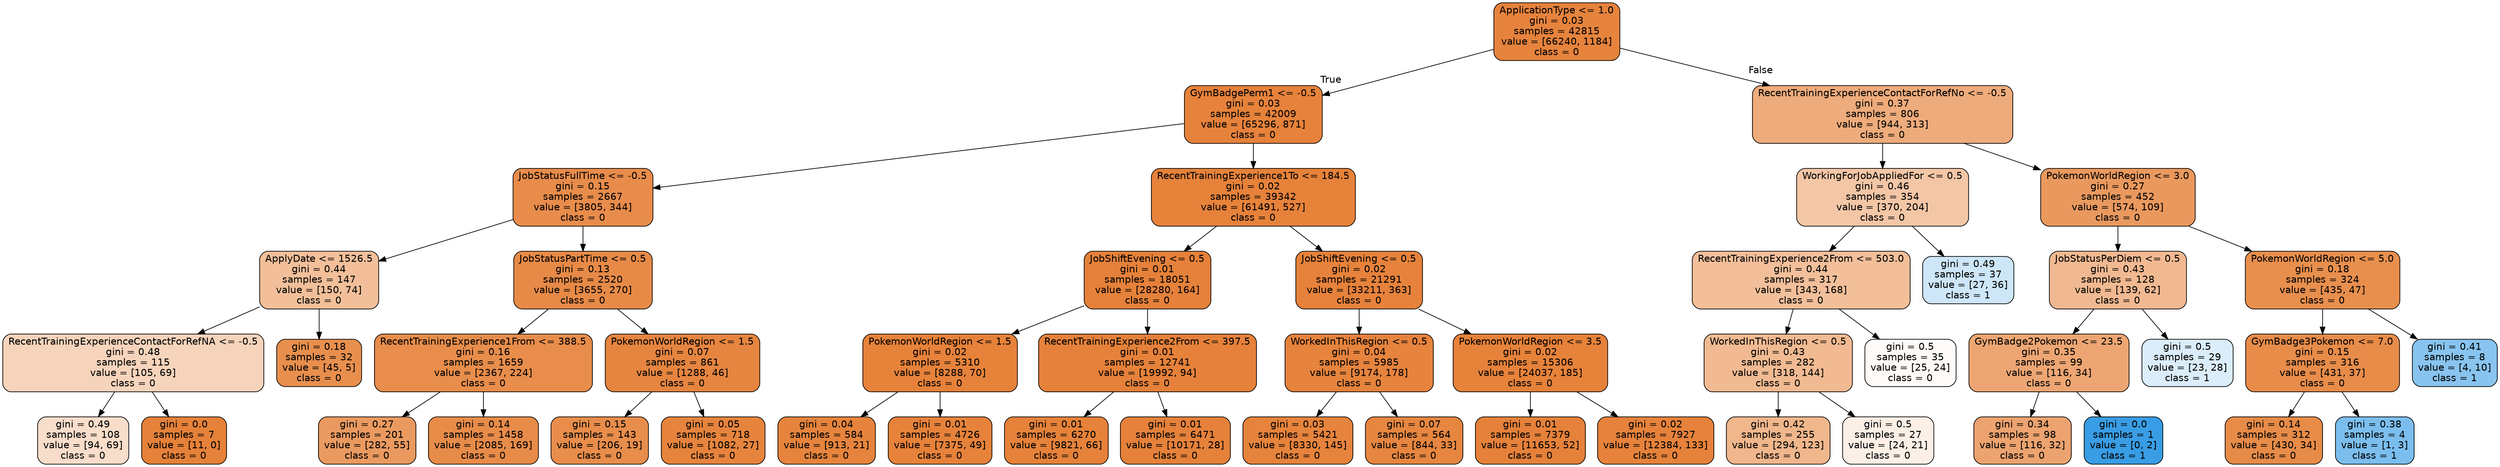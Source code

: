 digraph Tree {
node [shape=box, style="filled, rounded", color="black", fontname=helvetica] ;
edge [fontname=helvetica] ;
0 [label="ApplicationType <= 1.0\ngini = 0.03\nsamples = 42815\nvalue = [66240, 1184]\nclass = 0", fillcolor="#e58139fa"] ;
1 [label="GymBadgePerm1 <= -0.5\ngini = 0.03\nsamples = 42009\nvalue = [65296, 871]\nclass = 0", fillcolor="#e58139fc"] ;
0 -> 1 [labeldistance=2.5, labelangle=45, headlabel="True"] ;
2 [label="JobStatusFullTime <= -0.5\ngini = 0.15\nsamples = 2667\nvalue = [3805, 344]\nclass = 0", fillcolor="#e58139e8"] ;
1 -> 2 ;
3 [label="ApplyDate <= 1526.5\ngini = 0.44\nsamples = 147\nvalue = [150, 74]\nclass = 0", fillcolor="#e5813981"] ;
2 -> 3 ;
4 [label="RecentTrainingExperienceContactForRefNA <= -0.5\ngini = 0.48\nsamples = 115\nvalue = [105, 69]\nclass = 0", fillcolor="#e5813957"] ;
3 -> 4 ;
5 [label="gini = 0.49\nsamples = 108\nvalue = [94, 69]\nclass = 0", fillcolor="#e5813944"] ;
4 -> 5 ;
6 [label="gini = 0.0\nsamples = 7\nvalue = [11, 0]\nclass = 0", fillcolor="#e58139ff"] ;
4 -> 6 ;
7 [label="gini = 0.18\nsamples = 32\nvalue = [45, 5]\nclass = 0", fillcolor="#e58139e3"] ;
3 -> 7 ;
8 [label="JobStatusPartTime <= 0.5\ngini = 0.13\nsamples = 2520\nvalue = [3655, 270]\nclass = 0", fillcolor="#e58139ec"] ;
2 -> 8 ;
9 [label="RecentTrainingExperience1From <= 388.5\ngini = 0.16\nsamples = 1659\nvalue = [2367, 224]\nclass = 0", fillcolor="#e58139e7"] ;
8 -> 9 ;
10 [label="gini = 0.27\nsamples = 201\nvalue = [282, 55]\nclass = 0", fillcolor="#e58139cd"] ;
9 -> 10 ;
11 [label="gini = 0.14\nsamples = 1458\nvalue = [2085, 169]\nclass = 0", fillcolor="#e58139ea"] ;
9 -> 11 ;
12 [label="PokemonWorldRegion <= 1.5\ngini = 0.07\nsamples = 861\nvalue = [1288, 46]\nclass = 0", fillcolor="#e58139f6"] ;
8 -> 12 ;
13 [label="gini = 0.15\nsamples = 143\nvalue = [206, 19]\nclass = 0", fillcolor="#e58139e7"] ;
12 -> 13 ;
14 [label="gini = 0.05\nsamples = 718\nvalue = [1082, 27]\nclass = 0", fillcolor="#e58139f9"] ;
12 -> 14 ;
15 [label="RecentTrainingExperience1To <= 184.5\ngini = 0.02\nsamples = 39342\nvalue = [61491, 527]\nclass = 0", fillcolor="#e58139fd"] ;
1 -> 15 ;
16 [label="JobShiftEvening <= 0.5\ngini = 0.01\nsamples = 18051\nvalue = [28280, 164]\nclass = 0", fillcolor="#e58139fe"] ;
15 -> 16 ;
17 [label="PokemonWorldRegion <= 1.5\ngini = 0.02\nsamples = 5310\nvalue = [8288, 70]\nclass = 0", fillcolor="#e58139fd"] ;
16 -> 17 ;
18 [label="gini = 0.04\nsamples = 584\nvalue = [913, 21]\nclass = 0", fillcolor="#e58139f9"] ;
17 -> 18 ;
19 [label="gini = 0.01\nsamples = 4726\nvalue = [7375, 49]\nclass = 0", fillcolor="#e58139fd"] ;
17 -> 19 ;
20 [label="RecentTrainingExperience2From <= 397.5\ngini = 0.01\nsamples = 12741\nvalue = [19992, 94]\nclass = 0", fillcolor="#e58139fe"] ;
16 -> 20 ;
21 [label="gini = 0.01\nsamples = 6270\nvalue = [9821, 66]\nclass = 0", fillcolor="#e58139fd"] ;
20 -> 21 ;
22 [label="gini = 0.01\nsamples = 6471\nvalue = [10171, 28]\nclass = 0", fillcolor="#e58139fe"] ;
20 -> 22 ;
23 [label="JobShiftEvening <= 0.5\ngini = 0.02\nsamples = 21291\nvalue = [33211, 363]\nclass = 0", fillcolor="#e58139fc"] ;
15 -> 23 ;
24 [label="WorkedInThisRegion <= 0.5\ngini = 0.04\nsamples = 5985\nvalue = [9174, 178]\nclass = 0", fillcolor="#e58139fa"] ;
23 -> 24 ;
25 [label="gini = 0.03\nsamples = 5421\nvalue = [8330, 145]\nclass = 0", fillcolor="#e58139fb"] ;
24 -> 25 ;
26 [label="gini = 0.07\nsamples = 564\nvalue = [844, 33]\nclass = 0", fillcolor="#e58139f5"] ;
24 -> 26 ;
27 [label="PokemonWorldRegion <= 3.5\ngini = 0.02\nsamples = 15306\nvalue = [24037, 185]\nclass = 0", fillcolor="#e58139fd"] ;
23 -> 27 ;
28 [label="gini = 0.01\nsamples = 7379\nvalue = [11653, 52]\nclass = 0", fillcolor="#e58139fe"] ;
27 -> 28 ;
29 [label="gini = 0.02\nsamples = 7927\nvalue = [12384, 133]\nclass = 0", fillcolor="#e58139fc"] ;
27 -> 29 ;
30 [label="RecentTrainingExperienceContactForRefNo <= -0.5\ngini = 0.37\nsamples = 806\nvalue = [944, 313]\nclass = 0", fillcolor="#e58139aa"] ;
0 -> 30 [labeldistance=2.5, labelangle=-45, headlabel="False"] ;
31 [label="WorkingForJobAppliedFor <= 0.5\ngini = 0.46\nsamples = 354\nvalue = [370, 204]\nclass = 0", fillcolor="#e5813972"] ;
30 -> 31 ;
32 [label="RecentTrainingExperience2From <= 503.0\ngini = 0.44\nsamples = 317\nvalue = [343, 168]\nclass = 0", fillcolor="#e5813982"] ;
31 -> 32 ;
33 [label="WorkedInThisRegion <= 0.5\ngini = 0.43\nsamples = 282\nvalue = [318, 144]\nclass = 0", fillcolor="#e581398c"] ;
32 -> 33 ;
34 [label="gini = 0.42\nsamples = 255\nvalue = [294, 123]\nclass = 0", fillcolor="#e5813994"] ;
33 -> 34 ;
35 [label="gini = 0.5\nsamples = 27\nvalue = [24, 21]\nclass = 0", fillcolor="#e5813920"] ;
33 -> 35 ;
36 [label="gini = 0.5\nsamples = 35\nvalue = [25, 24]\nclass = 0", fillcolor="#e581390a"] ;
32 -> 36 ;
37 [label="gini = 0.49\nsamples = 37\nvalue = [27, 36]\nclass = 1", fillcolor="#399de540"] ;
31 -> 37 ;
38 [label="PokemonWorldRegion <= 3.0\ngini = 0.27\nsamples = 452\nvalue = [574, 109]\nclass = 0", fillcolor="#e58139cf"] ;
30 -> 38 ;
39 [label="JobStatusPerDiem <= 0.5\ngini = 0.43\nsamples = 128\nvalue = [139, 62]\nclass = 0", fillcolor="#e581398d"] ;
38 -> 39 ;
40 [label="GymBadge2Pokemon <= 23.5\ngini = 0.35\nsamples = 99\nvalue = [116, 34]\nclass = 0", fillcolor="#e58139b4"] ;
39 -> 40 ;
41 [label="gini = 0.34\nsamples = 98\nvalue = [116, 32]\nclass = 0", fillcolor="#e58139b9"] ;
40 -> 41 ;
42 [label="gini = 0.0\nsamples = 1\nvalue = [0, 2]\nclass = 1", fillcolor="#399de5ff"] ;
40 -> 42 ;
43 [label="gini = 0.5\nsamples = 29\nvalue = [23, 28]\nclass = 1", fillcolor="#399de52e"] ;
39 -> 43 ;
44 [label="PokemonWorldRegion <= 5.0\ngini = 0.18\nsamples = 324\nvalue = [435, 47]\nclass = 0", fillcolor="#e58139e3"] ;
38 -> 44 ;
45 [label="GymBadge3Pokemon <= 7.0\ngini = 0.15\nsamples = 316\nvalue = [431, 37]\nclass = 0", fillcolor="#e58139e9"] ;
44 -> 45 ;
46 [label="gini = 0.14\nsamples = 312\nvalue = [430, 34]\nclass = 0", fillcolor="#e58139eb"] ;
45 -> 46 ;
47 [label="gini = 0.38\nsamples = 4\nvalue = [1, 3]\nclass = 1", fillcolor="#399de5aa"] ;
45 -> 47 ;
48 [label="gini = 0.41\nsamples = 8\nvalue = [4, 10]\nclass = 1", fillcolor="#399de599"] ;
44 -> 48 ;
}
